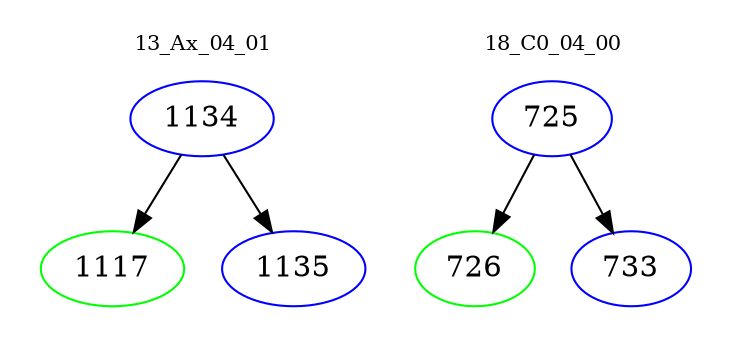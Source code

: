 digraph{
subgraph cluster_0 {
color = white
label = "13_Ax_04_01";
fontsize=10;
T0_1134 [label="1134", color="blue"]
T0_1134 -> T0_1117 [color="black"]
T0_1117 [label="1117", color="green"]
T0_1134 -> T0_1135 [color="black"]
T0_1135 [label="1135", color="blue"]
}
subgraph cluster_1 {
color = white
label = "18_C0_04_00";
fontsize=10;
T1_725 [label="725", color="blue"]
T1_725 -> T1_726 [color="black"]
T1_726 [label="726", color="green"]
T1_725 -> T1_733 [color="black"]
T1_733 [label="733", color="blue"]
}
}
